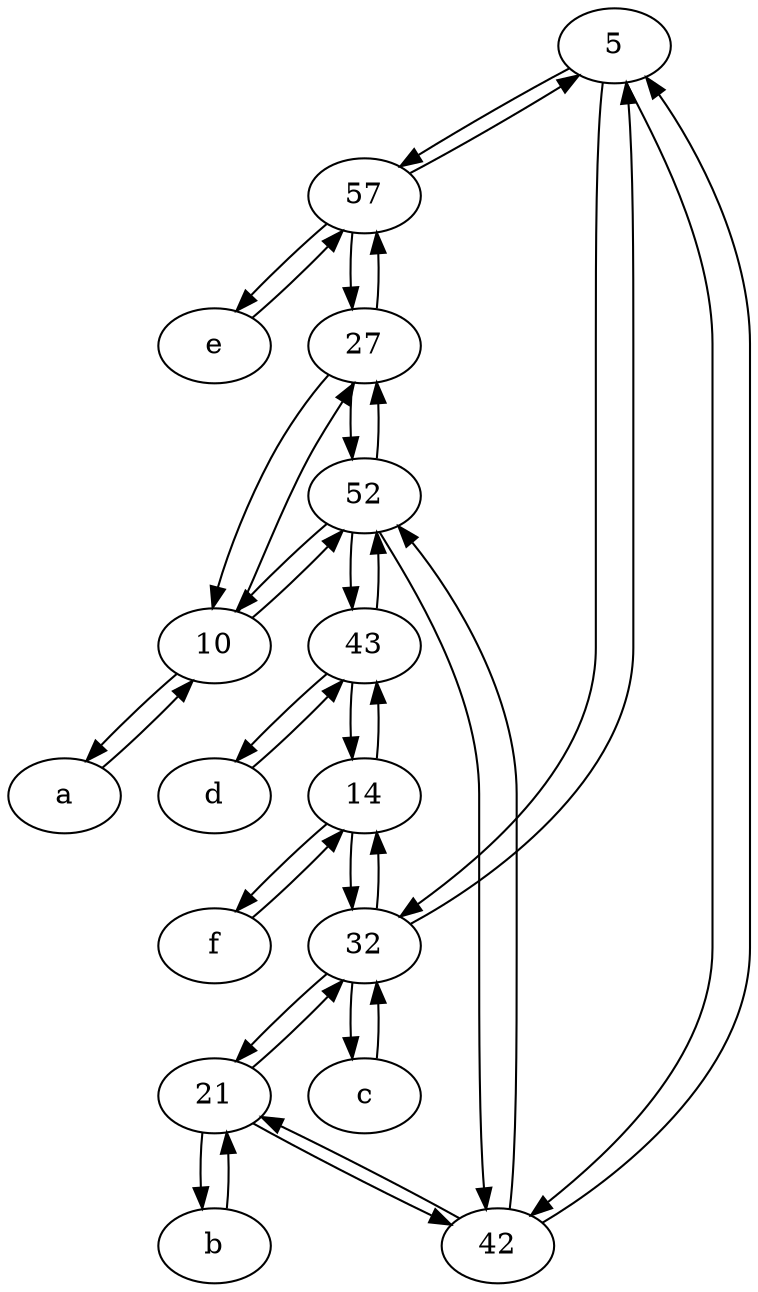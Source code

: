 digraph  {
	5;
	a [pos="40,10!"];
	d [pos="20,30!"];
	57;
	e [pos="30,50!"];
	27;
	b [pos="50,20!"];
	43;
	14;
	42;
	10;
	32;
	21;
	52;
	c [pos="20,10!"];
	f [pos="15,45!"];
	42 -> 21;
	43 -> 52;
	14 -> 32;
	21 -> 42;
	21 -> 32;
	27 -> 10;
	32 -> 5;
	c -> 32;
	b -> 21;
	42 -> 5;
	43 -> d;
	52 -> 27;
	27 -> 52;
	57 -> e;
	e -> 57;
	57 -> 27;
	10 -> 27;
	32 -> 14;
	21 -> b;
	27 -> 57;
	14 -> f;
	d -> 43;
	52 -> 43;
	57 -> 5;
	32 -> c;
	32 -> 21;
	f -> 14;
	5 -> 42;
	5 -> 32;
	5 -> 57;
	42 -> 52;
	52 -> 10;
	a -> 10;
	43 -> 14;
	10 -> a;
	52 -> 42;
	10 -> 52;
	14 -> 43;

	}